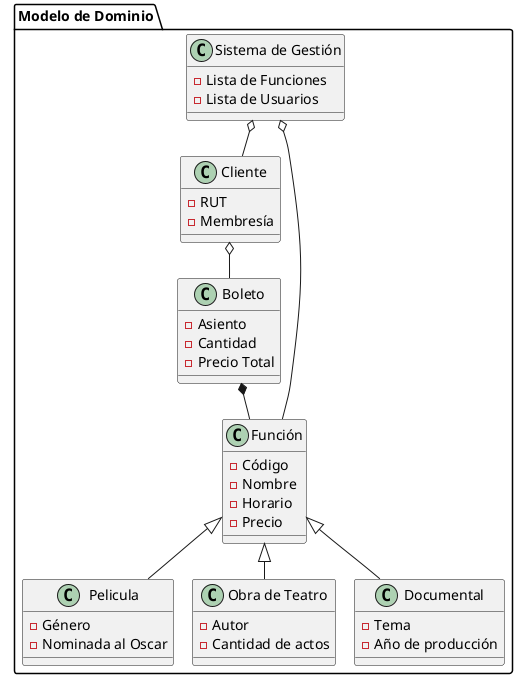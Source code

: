 @startuml
!pragma layout smetana

package "Modelo de Dominio" {

    class "Cliente" {
        - RUT
        - Membresía
    }

    class "Función" {
        - Código
        - Nombre
        - Horario
        - Precio
    }

    class "Pelicula" {
        - Género
        - Nominada al Oscar
    }

    class "Obra de Teatro" {
        - Autor
        - Cantidad de actos
    }

    class "Documental" {
        - Tema
        - Año de producción
    }

    class "Boleto" {
        - Asiento
        - Cantidad
        - Precio Total
    }

    class "Sistema de Gestión" {
        - Lista de Funciones
        - Lista de Usuarios
    }

    "Función" <|-- "Pelicula"
    "Función" <|-- "Obra de Teatro"
    "Función" <|-- "Documental"

    "Cliente" o-- "Boleto"
    "Boleto" *-- "Función"
    "Sistema de Gestión" o-- "Cliente"
    "Sistema de Gestión" o-- "Función"
}

@enduml